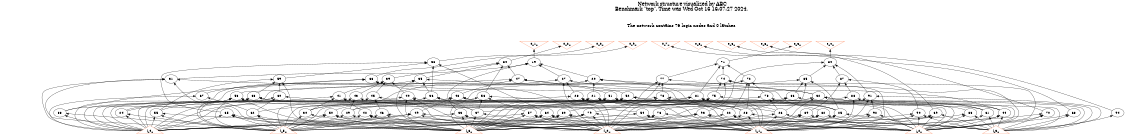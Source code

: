 # Network structure generated by ABC

digraph network {
size = "7.5,10";
center = true;
edge [dir = back];

{
  node [shape = plaintext];
  edge [style = invis];
  LevelTitle1 [label=""];
  LevelTitle2 [label=""];
  Level5 [label = ""];
  Level4 [label = ""];
  Level3 [label = ""];
  Level2 [label = ""];
  Level1 [label = ""];
  Level0 [label = ""];
  LevelTitle1 ->  LevelTitle2 ->  Level5 ->  Level4 ->  Level3 ->  Level2 ->  Level1 ->  Level0;
}

{
  rank = same;
  LevelTitle1;
  title1 [shape=plaintext,
          fontsize=20,
          fontname = "Times-Roman",
          label="Network structure visualized by ABC\nBenchmark \"top\". Time was Wed Oct 16 16:07:27 2024. "
         ];
}

{
  rank = same;
  LevelTitle2;
  title2 [shape=plaintext,
          fontsize=18,
          fontname = "Times-Roman",
          label="The network contains 76 logic nodes and 0 latches.\n"
         ];
}

{
  rank = same;
  Level5;
  Node8 [label = "o_1_", shape = invtriangle, color = coral, fillcolor = coral];
  Node9 [label = "o_2_", shape = invtriangle, color = coral, fillcolor = coral];
  Node10 [label = "o_0_", shape = invtriangle, color = coral, fillcolor = coral];
  Node11 [label = "o_9_", shape = invtriangle, color = coral, fillcolor = coral];
  Node12 [label = "o_7_", shape = invtriangle, color = coral, fillcolor = coral];
  Node13 [label = "o_8_", shape = invtriangle, color = coral, fillcolor = coral];
  Node14 [label = "o_5_", shape = invtriangle, color = coral, fillcolor = coral];
  Node15 [label = "o_6_", shape = invtriangle, color = coral, fillcolor = coral];
  Node16 [label = "o_3_", shape = invtriangle, color = coral, fillcolor = coral];
  Node17 [label = "o_4_", shape = invtriangle, color = coral, fillcolor = coral];
}

{
  rank = same;
  Level4;
  Node19 [label = "19\n", shape = ellipse];
  Node34 [label = "34\n", shape = ellipse];
  Node58 [label = "58\n", shape = ellipse];
  Node71 [label = "71\n", shape = ellipse];
  Node84 [label = "84\n", shape = ellipse];
}

{
  rank = same;
  Level3;
  Node20 [label = "20\n", shape = ellipse];
  Node27 [label = "27\n", shape = ellipse];
  Node31 [label = "31\n", shape = ellipse];
  Node35 [label = "35\n", shape = ellipse];
  Node39 [label = "39\n", shape = ellipse];
  Node47 [label = "47\n", shape = ellipse];
  Node59 [label = "59\n", shape = ellipse];
  Node66 [label = "66\n", shape = ellipse];
  Node72 [label = "72\n", shape = ellipse];
  Node74 [label = "74\n", shape = ellipse];
  Node77 [label = "77\n", shape = ellipse];
  Node85 [label = "85\n", shape = ellipse];
  Node87 [label = "87\n", shape = ellipse];
}

{
  rank = same;
  Level2;
  Node21 [label = "21\n", shape = ellipse];
  Node28 [label = "28\n", shape = ellipse];
  Node32 [label = "32\n", shape = ellipse];
  Node36 [label = "36\n", shape = ellipse];
  Node40 [label = "40\n", shape = ellipse];
  Node41 [label = "41\n", shape = ellipse];
  Node43 [label = "43\n", shape = ellipse];
  Node45 [label = "45\n", shape = ellipse];
  Node48 [label = "48\n", shape = ellipse];
  Node51 [label = "51\n", shape = ellipse];
  Node52 [label = "52\n", shape = ellipse];
  Node53 [label = "53\n", shape = ellipse];
  Node56 [label = "56\n", shape = ellipse];
  Node60 [label = "60\n", shape = ellipse];
  Node63 [label = "63\n", shape = ellipse];
  Node67 [label = "67\n", shape = ellipse];
  Node73 [label = "73\n", shape = ellipse];
  Node75 [label = "75\n", shape = ellipse];
  Node78 [label = "78\n", shape = ellipse];
  Node81 [label = "81\n", shape = ellipse];
  Node86 [label = "86\n", shape = ellipse];
  Node88 [label = "88\n", shape = ellipse];
  Node91 [label = "91\n", shape = ellipse];
}

{
  rank = same;
  Level1;
  Node22 [label = "22\n", shape = ellipse];
  Node23 [label = "23\n", shape = ellipse];
  Node24 [label = "24\n", shape = ellipse];
  Node25 [label = "25\n", shape = ellipse];
  Node26 [label = "26\n", shape = ellipse];
  Node29 [label = "29\n", shape = ellipse];
  Node30 [label = "30\n", shape = ellipse];
  Node33 [label = "33\n", shape = ellipse];
  Node37 [label = "37\n", shape = ellipse];
  Node38 [label = "38\n", shape = ellipse];
  Node42 [label = "42\n", shape = ellipse];
  Node44 [label = "44\n", shape = ellipse];
  Node46 [label = "46\n", shape = ellipse];
  Node49 [label = "49\n", shape = ellipse];
  Node50 [label = "50\n", shape = ellipse];
  Node54 [label = "54\n", shape = ellipse];
  Node55 [label = "55\n", shape = ellipse];
  Node57 [label = "57\n", shape = ellipse];
  Node61 [label = "61\n", shape = ellipse];
  Node62 [label = "62\n", shape = ellipse];
  Node64 [label = "64\n", shape = ellipse];
  Node65 [label = "65\n", shape = ellipse];
  Node68 [label = "68\n", shape = ellipse];
  Node69 [label = "69\n", shape = ellipse];
  Node70 [label = "70\n", shape = ellipse];
  Node76 [label = "76\n", shape = ellipse];
  Node79 [label = "79\n", shape = ellipse];
  Node80 [label = "80\n", shape = ellipse];
  Node82 [label = "82\n", shape = ellipse];
  Node83 [label = "83\n", shape = ellipse];
  Node89 [label = "89\n", shape = ellipse];
  Node90 [label = "90\n", shape = ellipse];
  Node92 [label = "92\n", shape = ellipse];
  Node93 [label = "93\n", shape = ellipse];
  Node94 [label = "94\n", shape = ellipse];
}

{
  rank = same;
  Level0;
  Node1 [label = "i_5_", shape = triangle, color = coral, fillcolor = coral];
  Node2 [label = "i_6_", shape = triangle, color = coral, fillcolor = coral];
  Node3 [label = "i_3_", shape = triangle, color = coral, fillcolor = coral];
  Node4 [label = "i_4_", shape = triangle, color = coral, fillcolor = coral];
  Node5 [label = "i_1_", shape = triangle, color = coral, fillcolor = coral];
  Node6 [label = "i_2_", shape = triangle, color = coral, fillcolor = coral];
  Node7 [label = "i_0_", shape = triangle, color = coral, fillcolor = coral];
}

title1 -> title2 [style = invis];
title2 -> Node8 [style = invis];
title2 -> Node9 [style = invis];
title2 -> Node10 [style = invis];
title2 -> Node11 [style = invis];
title2 -> Node12 [style = invis];
title2 -> Node13 [style = invis];
title2 -> Node14 [style = invis];
title2 -> Node15 [style = invis];
title2 -> Node16 [style = invis];
title2 -> Node17 [style = invis];
Node8 -> Node9 [style = invis];
Node9 -> Node10 [style = invis];
Node10 -> Node11 [style = invis];
Node11 -> Node12 [style = invis];
Node12 -> Node13 [style = invis];
Node13 -> Node14 [style = invis];
Node14 -> Node15 [style = invis];
Node15 -> Node16 [style = invis];
Node16 -> Node17 [style = invis];
Node8 -> Node19 [style = solid];
Node9 -> Node34 [style = solid];
Node10 -> Node58 [style = solid];
Node11 -> Node66 [style = solid];
Node12 -> Node68 [style = solid];
Node13 -> Node94 [style = solid];
Node14 -> Node69 [style = solid];
Node15 -> Node70 [style = solid];
Node16 -> Node71 [style = solid];
Node17 -> Node84 [style = solid];
Node19 -> Node20 [style = solid];
Node19 -> Node27 [style = solid];
Node19 -> Node31 [style = solid];
Node19 -> Node33 [style = solid];
Node20 -> Node21 [style = solid];
Node20 -> Node24 [style = solid];
Node20 -> Node25 [style = solid];
Node20 -> Node26 [style = solid];
Node21 -> Node22 [style = solid];
Node21 -> Node23 [style = solid];
Node21 -> Node1 [style = solid];
Node21 -> Node4 [style = solid];
Node22 -> Node5 [style = solid];
Node22 -> Node6 [style = solid];
Node22 -> Node7 [style = solid];
Node23 -> Node3 [style = solid];
Node23 -> Node5 [style = solid];
Node23 -> Node7 [style = solid];
Node24 -> Node1 [style = solid];
Node24 -> Node4 [style = solid];
Node25 -> Node3 [style = solid];
Node25 -> Node5 [style = solid];
Node25 -> Node7 [style = solid];
Node26 -> Node5 [style = solid];
Node26 -> Node6 [style = solid];
Node26 -> Node7 [style = solid];
Node27 -> Node28 [style = solid];
Node27 -> Node30 [style = solid];
Node27 -> Node6 [style = solid];
Node27 -> Node7 [style = solid];
Node28 -> Node29 [style = solid];
Node28 -> Node5 [style = solid];
Node28 -> Node7 [style = solid];
Node29 -> Node1 [style = solid];
Node29 -> Node2 [style = solid];
Node30 -> Node1 [style = solid];
Node30 -> Node2 [style = solid];
Node31 -> Node32 [style = solid];
Node31 -> Node1 [style = solid];
Node31 -> Node2 [style = solid];
Node31 -> Node4 [style = solid];
Node32 -> Node29 [style = solid];
Node32 -> Node3 [style = solid];
Node32 -> Node6 [style = solid];
Node32 -> Node7 [style = solid];
Node33 -> Node1 [style = solid];
Node33 -> Node2 [style = solid];
Node33 -> Node5 [style = solid];
Node33 -> Node7 [style = solid];
Node34 -> Node35 [style = solid];
Node34 -> Node39 [style = solid];
Node34 -> Node47 [style = solid];
Node34 -> Node56 [style = solid];
Node35 -> Node36 [style = solid];
Node35 -> Node38 [style = solid];
Node35 -> Node2 [style = solid];
Node35 -> Node5 [style = solid];
Node36 -> Node37 [style = solid];
Node36 -> Node3 [style = solid];
Node36 -> Node4 [style = solid];
Node37 -> Node2 [style = solid];
Node37 -> Node7 [style = solid];
Node38 -> Node1 [style = solid];
Node38 -> Node4 [style = solid];
Node39 -> Node40 [style = solid];
Node39 -> Node41 [style = solid];
Node39 -> Node43 [style = solid];
Node39 -> Node45 [style = solid];
Node40 -> Node24 [style = solid];
Node40 -> Node2 [style = solid];
Node40 -> Node5 [style = solid];
Node40 -> Node7 [style = solid];
Node41 -> Node30 [style = solid];
Node41 -> Node42 [style = solid];
Node41 -> Node4 [style = solid];
Node41 -> Node7 [style = solid];
Node42 -> Node2 [style = solid];
Node42 -> Node4 [style = solid];
Node42 -> Node6 [style = solid];
Node42 -> Node7 [style = solid];
Node43 -> Node29 [style = solid];
Node43 -> Node44 [style = solid];
Node43 -> Node4 [style = solid];
Node44 -> Node3 [style = solid];
Node44 -> Node5 [style = solid];
Node44 -> Node6 [style = solid];
Node45 -> Node46 [style = solid];
Node45 -> Node3 [style = solid];
Node45 -> Node4 [style = solid];
Node46 -> Node1 [style = solid];
Node46 -> Node2 [style = solid];
Node46 -> Node6 [style = solid];
Node47 -> Node48 [style = solid];
Node47 -> Node51 [style = solid];
Node47 -> Node52 [style = solid];
Node47 -> Node53 [style = solid];
Node48 -> Node49 [style = solid];
Node48 -> Node50 [style = solid];
Node48 -> Node5 [style = solid];
Node48 -> Node6 [style = solid];
Node49 -> Node1 [style = solid];
Node49 -> Node3 [style = solid];
Node49 -> Node4 [style = solid];
Node49 -> Node7 [style = solid];
Node50 -> Node1 [style = solid];
Node50 -> Node2 [style = solid];
Node50 -> Node4 [style = solid];
Node50 -> Node7 [style = solid];
Node51 -> Node22 [style = solid];
Node51 -> Node23 [style = solid];
Node51 -> Node2 [style = solid];
Node51 -> Node4 [style = solid];
Node52 -> Node25 [style = solid];
Node52 -> Node26 [style = solid];
Node52 -> Node2 [style = solid];
Node52 -> Node4 [style = solid];
Node53 -> Node54 [style = solid];
Node53 -> Node55 [style = solid];
Node53 -> Node1 [style = solid];
Node53 -> Node2 [style = solid];
Node54 -> Node4 [style = solid];
Node54 -> Node5 [style = solid];
Node54 -> Node6 [style = solid];
Node55 -> Node1 [style = solid];
Node55 -> Node4 [style = solid];
Node55 -> Node7 [style = solid];
Node56 -> Node57 [style = solid];
Node56 -> Node37 [style = solid];
Node56 -> Node4 [style = solid];
Node56 -> Node6 [style = solid];
Node57 -> Node2 [style = solid];
Node57 -> Node4 [style = solid];
Node57 -> Node5 [style = solid];
Node57 -> Node7 [style = solid];
Node58 -> Node59 [style = solid];
Node58 -> Node36 [style = solid];
Node58 -> Node64 [style = solid];
Node58 -> Node65 [style = solid];
Node59 -> Node60 [style = solid];
Node59 -> Node63 [style = solid];
Node59 -> Node55 [style = solid];
Node59 -> Node2 [style = solid];
Node60 -> Node61 [style = solid];
Node60 -> Node62 [style = solid];
Node60 -> Node4 [style = solid];
Node61 -> Node3 [style = solid];
Node61 -> Node6 [style = solid];
Node62 -> Node1 [style = solid];
Node62 -> Node2 [style = solid];
Node63 -> Node37 [style = solid];
Node63 -> Node1 [style = solid];
Node63 -> Node4 [style = solid];
Node63 -> Node6 [style = solid];
Node64 -> Node2 [style = solid];
Node64 -> Node4 [style = solid];
Node64 -> Node5 [style = solid];
Node64 -> Node7 [style = solid];
Node65 -> Node1 [style = solid];
Node65 -> Node2 [style = solid];
Node65 -> Node4 [style = solid];
Node65 -> Node5 [style = solid];
Node66 -> Node67 [style = solid];
Node66 -> Node38 [style = solid];
Node66 -> Node44 [style = solid];
Node66 -> Node7 [style = solid];
Node67 -> Node62 [style = solid];
Node67 -> Node4 [style = solid];
Node68 -> Node3 [style = solid];
Node68 -> Node6 [style = solid];
Node69 -> Node3 [style = solid];
Node69 -> Node5 [style = solid];
Node69 -> Node6 [style = solid];
Node69 -> Node7 [style = solid];
Node70 -> Node3 [style = solid];
Node70 -> Node5 [style = solid];
Node70 -> Node6 [style = solid];
Node71 -> Node72 [style = solid];
Node71 -> Node74 [style = solid];
Node71 -> Node77 [style = solid];
Node71 -> Node81 [style = solid];
Node72 -> Node73 [style = solid];
Node72 -> Node22 [style = solid];
Node72 -> Node23 [style = solid];
Node72 -> Node1 [style = solid];
Node73 -> Node25 [style = solid];
Node73 -> Node26 [style = solid];
Node73 -> Node1 [style = solid];
Node74 -> Node75 [style = solid];
Node74 -> Node76 [style = solid];
Node74 -> Node5 [style = solid];
Node74 -> Node6 [style = solid];
Node75 -> Node30 [style = solid];
Node75 -> Node61 [style = solid];
Node75 -> Node7 [style = solid];
Node76 -> Node1 [style = solid];
Node76 -> Node3 [style = solid];
Node76 -> Node7 [style = solid];
Node77 -> Node32 [style = solid];
Node77 -> Node78 [style = solid];
Node77 -> Node79 [style = solid];
Node77 -> Node80 [style = solid];
Node78 -> Node62 [style = solid];
Node78 -> Node5 [style = solid];
Node78 -> Node6 [style = solid];
Node78 -> Node7 [style = solid];
Node79 -> Node1 [style = solid];
Node79 -> Node2 [style = solid];
Node79 -> Node5 [style = solid];
Node79 -> Node7 [style = solid];
Node80 -> Node1 [style = solid];
Node80 -> Node2 [style = solid];
Node80 -> Node5 [style = solid];
Node80 -> Node7 [style = solid];
Node81 -> Node82 [style = solid];
Node81 -> Node83 [style = solid];
Node81 -> Node1 [style = solid];
Node81 -> Node2 [style = solid];
Node82 -> Node5 [style = solid];
Node82 -> Node6 [style = solid];
Node82 -> Node7 [style = solid];
Node83 -> Node3 [style = solid];
Node83 -> Node6 [style = solid];
Node83 -> Node7 [style = solid];
Node84 -> Node85 [style = solid];
Node84 -> Node87 [style = solid];
Node84 -> Node91 [style = solid];
Node84 -> Node93 [style = solid];
Node85 -> Node86 [style = solid];
Node85 -> Node25 [style = solid];
Node85 -> Node26 [style = solid];
Node85 -> Node2 [style = solid];
Node86 -> Node23 [style = solid];
Node86 -> Node44 [style = solid];
Node86 -> Node2 [style = solid];
Node87 -> Node88 [style = solid];
Node87 -> Node89 [style = solid];
Node87 -> Node90 [style = solid];
Node88 -> Node61 [style = solid];
Node88 -> Node2 [style = solid];
Node88 -> Node5 [style = solid];
Node89 -> Node2 [style = solid];
Node89 -> Node5 [style = solid];
Node89 -> Node6 [style = solid];
Node89 -> Node7 [style = solid];
Node90 -> Node2 [style = solid];
Node90 -> Node3 [style = solid];
Node90 -> Node5 [style = solid];
Node90 -> Node6 [style = solid];
Node91 -> Node37 [style = solid];
Node91 -> Node92 [style = solid];
Node91 -> Node3 [style = solid];
Node91 -> Node5 [style = solid];
Node92 -> Node2 [style = solid];
Node92 -> Node5 [style = solid];
Node92 -> Node6 [style = solid];
Node93 -> Node2 [style = solid];
Node93 -> Node5 [style = solid];
Node93 -> Node6 [style = solid];
Node93 -> Node7 [style = solid];
Node94 -> Node3 [style = solid];
}


